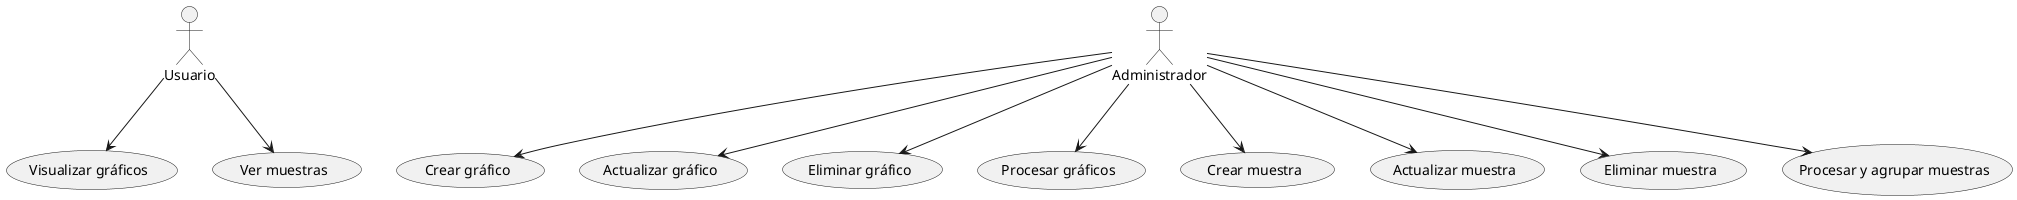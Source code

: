 @startuml
actor Usuario
actor Administrador

usecase "Visualizar gráficos" as UC1
usecase "Crear gráfico" as UC2
usecase "Actualizar gráfico" as UC3
usecase "Eliminar gráfico" as UC4
usecase "Procesar gráficos" as UC5
usecase "Ver muestras" as UC6
usecase "Crear muestra" as UC7
usecase "Actualizar muestra" as UC8
usecase "Eliminar muestra" as UC9
usecase "Procesar y agrupar muestras" as UC10

Usuario --> UC1
Usuario --> UC6
Administrador --> UC2
Administrador --> UC3
Administrador --> UC4
Administrador --> UC5
Administrador --> UC7
Administrador --> UC8
Administrador --> UC9
Administrador --> UC10
@enduml
